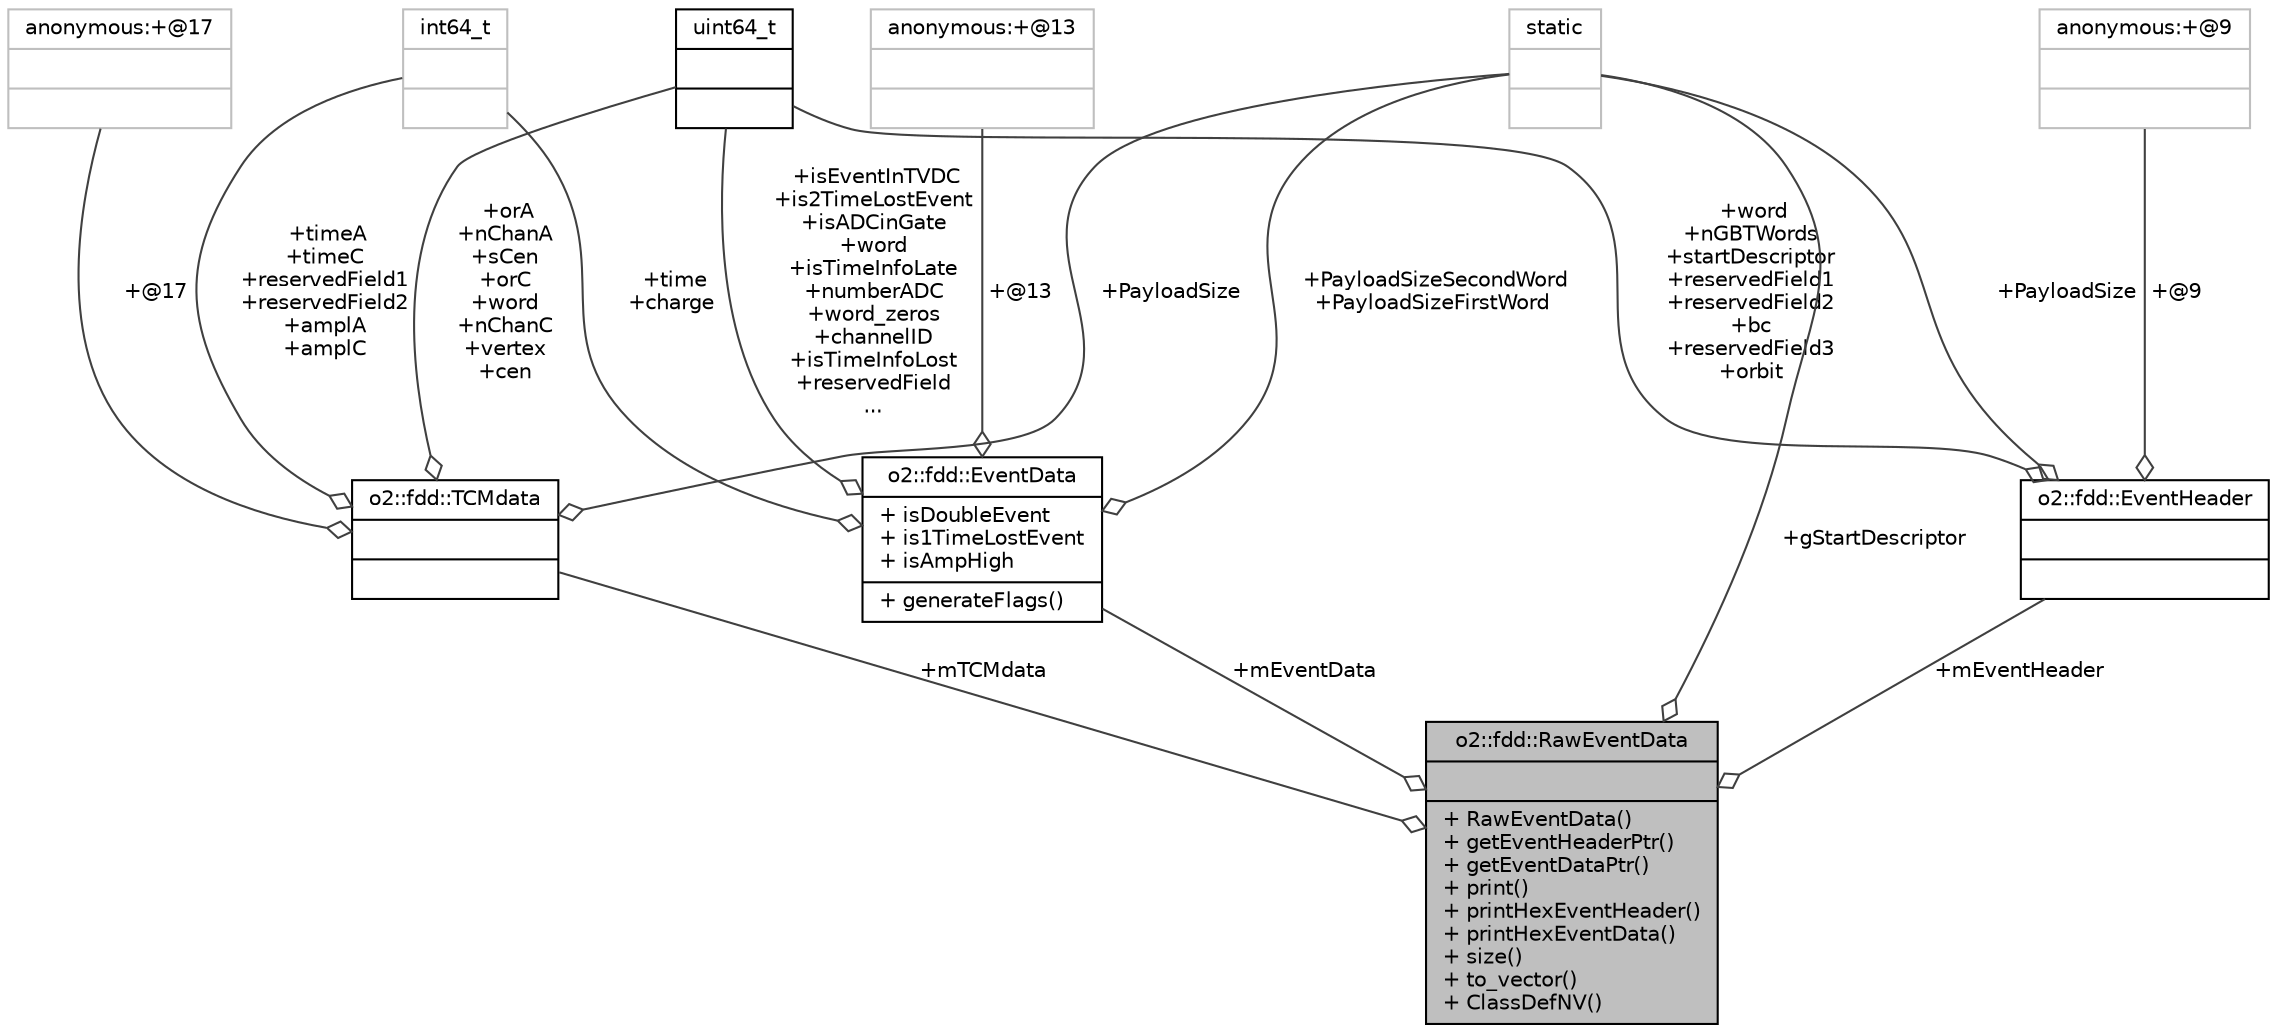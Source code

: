 digraph "o2::fdd::RawEventData"
{
 // INTERACTIVE_SVG=YES
  bgcolor="transparent";
  edge [fontname="Helvetica",fontsize="10",labelfontname="Helvetica",labelfontsize="10"];
  node [fontname="Helvetica",fontsize="10",shape=record];
  Node1 [label="{o2::fdd::RawEventData\n||+ RawEventData()\l+ getEventHeaderPtr()\l+ getEventDataPtr()\l+ print()\l+ printHexEventHeader()\l+ printHexEventData()\l+ size()\l+ to_vector()\l+ ClassDefNV()\l}",height=0.2,width=0.4,color="black", fillcolor="grey75", style="filled", fontcolor="black"];
  Node2 -> Node1 [color="grey25",fontsize="10",style="solid",label=" +mTCMdata" ,arrowhead="odiamond",fontname="Helvetica"];
  Node2 [label="{o2::fdd::TCMdata\n||}",height=0.2,width=0.4,color="black",URL="$d9/d60/structo2_1_1fdd_1_1TCMdata.html"];
  Node3 -> Node2 [color="grey25",fontsize="10",style="solid",label=" +@17" ,arrowhead="odiamond",fontname="Helvetica"];
  Node3 [label="{anonymous:+@17\n||}",height=0.2,width=0.4,color="grey75"];
  Node4 -> Node2 [color="grey25",fontsize="10",style="solid",label=" +orA\n+nChanA\n+sCen\n+orC\n+word\n+nChanC\n+vertex\n+cen" ,arrowhead="odiamond",fontname="Helvetica"];
  Node4 [label="{uint64_t\n||}",height=0.2,width=0.4,color="black",URL="$d6/d30/classuint64__t.html"];
  Node5 -> Node2 [color="grey25",fontsize="10",style="solid",label=" +timeA\n+timeC\n+reservedField1\n+reservedField2\n+amplA\n+amplC" ,arrowhead="odiamond",fontname="Helvetica"];
  Node5 [label="{int64_t\n||}",height=0.2,width=0.4,color="grey75"];
  Node6 -> Node2 [color="grey25",fontsize="10",style="solid",label=" +PayloadSize" ,arrowhead="odiamond",fontname="Helvetica"];
  Node6 [label="{static\n||}",height=0.2,width=0.4,color="grey75"];
  Node7 -> Node1 [color="grey25",fontsize="10",style="solid",label=" +mEventHeader" ,arrowhead="odiamond",fontname="Helvetica"];
  Node7 [label="{o2::fdd::EventHeader\n||}",height=0.2,width=0.4,color="black",URL="$d3/da5/structo2_1_1fdd_1_1EventHeader.html"];
  Node4 -> Node7 [color="grey25",fontsize="10",style="solid",label=" +word\n+nGBTWords\n+startDescriptor\n+reservedField1\n+reservedField2\n+bc\n+reservedField3\n+orbit" ,arrowhead="odiamond",fontname="Helvetica"];
  Node8 -> Node7 [color="grey25",fontsize="10",style="solid",label=" +@9" ,arrowhead="odiamond",fontname="Helvetica"];
  Node8 [label="{anonymous:+@9\n||}",height=0.2,width=0.4,color="grey75"];
  Node6 -> Node7 [color="grey25",fontsize="10",style="solid",label=" +PayloadSize" ,arrowhead="odiamond",fontname="Helvetica"];
  Node9 -> Node1 [color="grey25",fontsize="10",style="solid",label=" +mEventData" ,arrowhead="odiamond",fontname="Helvetica"];
  Node9 [label="{o2::fdd::EventData\n|+ isDoubleEvent\l+ is1TimeLostEvent\l+ isAmpHigh\l|+ generateFlags()\l}",height=0.2,width=0.4,color="black",URL="$d2/dbd/structo2_1_1fdd_1_1EventData.html"];
  Node4 -> Node9 [color="grey25",fontsize="10",style="solid",label=" +isEventInTVDC\n+is2TimeLostEvent\n+isADCinGate\n+word\n+isTimeInfoLate\n+numberADC\n+word_zeros\n+channelID\n+isTimeInfoLost\n+reservedField\n..." ,arrowhead="odiamond",fontname="Helvetica"];
  Node10 -> Node9 [color="grey25",fontsize="10",style="solid",label=" +@13" ,arrowhead="odiamond",fontname="Helvetica"];
  Node10 [label="{anonymous:+@13\n||}",height=0.2,width=0.4,color="grey75"];
  Node5 -> Node9 [color="grey25",fontsize="10",style="solid",label=" +time\n+charge" ,arrowhead="odiamond",fontname="Helvetica"];
  Node6 -> Node9 [color="grey25",fontsize="10",style="solid",label=" +PayloadSizeSecondWord\n+PayloadSizeFirstWord" ,arrowhead="odiamond",fontname="Helvetica"];
  Node6 -> Node1 [color="grey25",fontsize="10",style="solid",label=" +gStartDescriptor" ,arrowhead="odiamond",fontname="Helvetica"];
}
